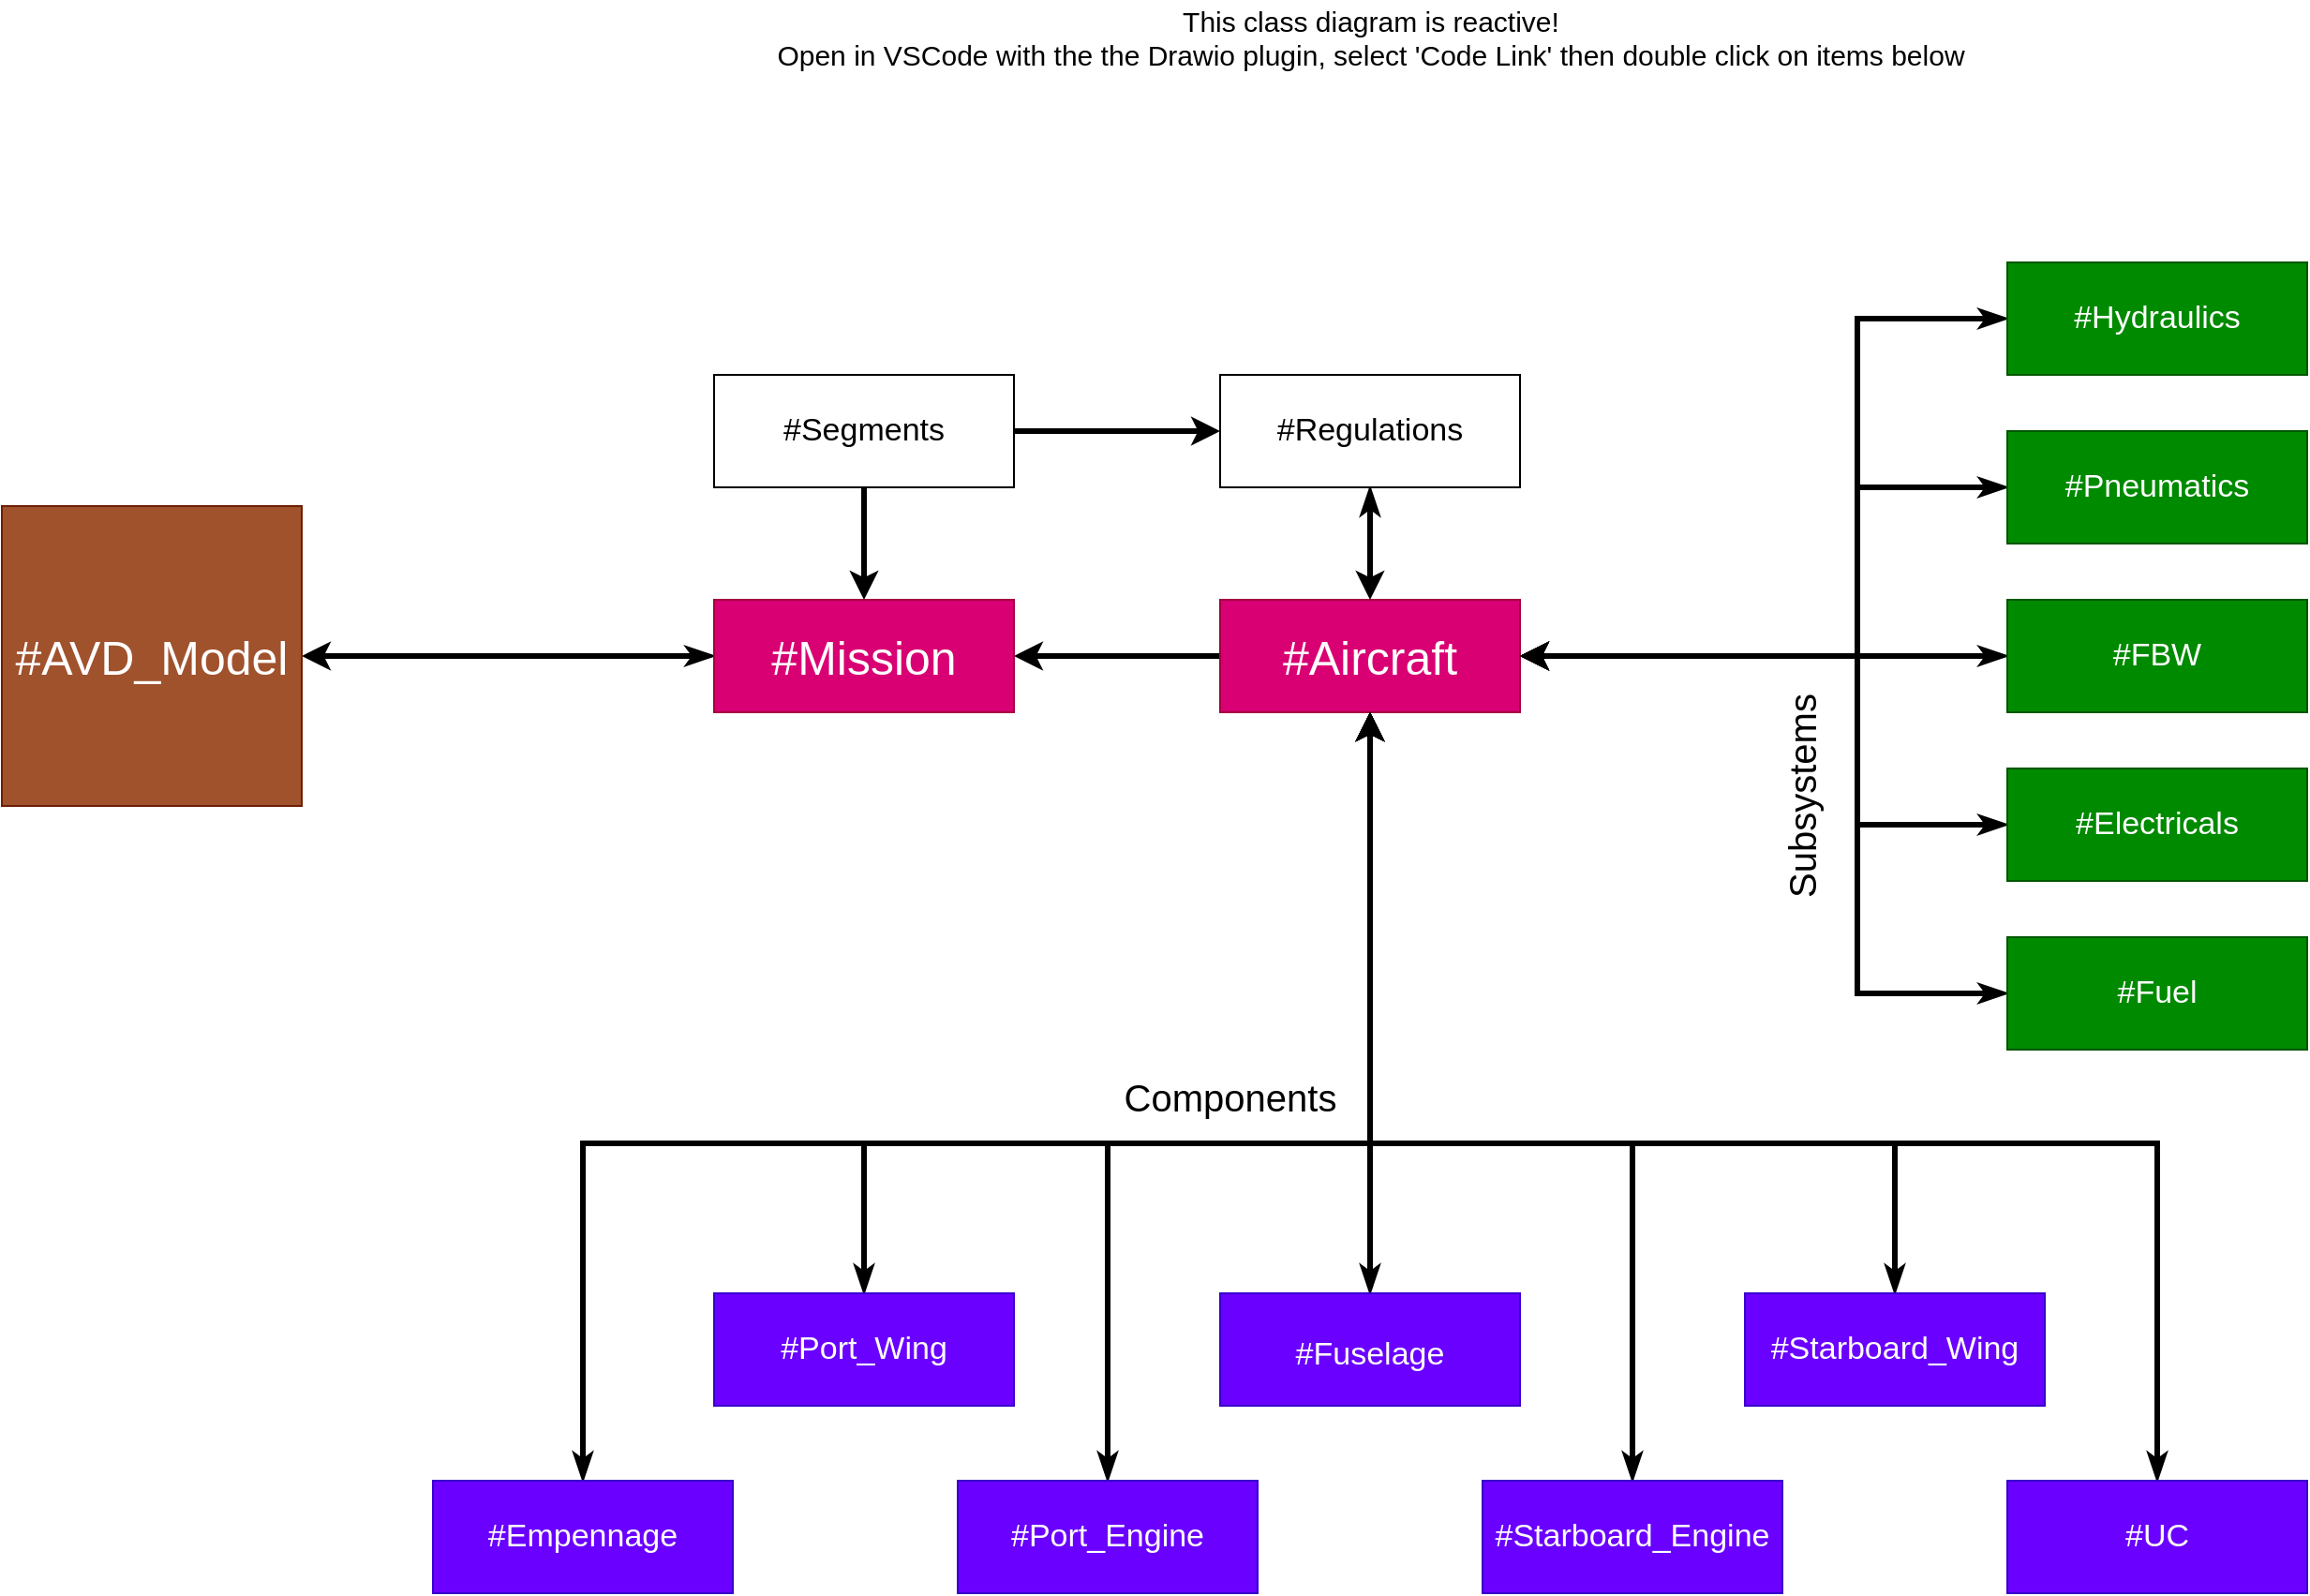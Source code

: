 <mxfile>
    <diagram id="kCiUBcg4THfwcubQhVI1" name="Page-1">
        <mxGraphModel dx="1541" dy="1029" grid="1" gridSize="10" guides="1" tooltips="1" connect="1" arrows="1" fold="1" page="1" pageScale="1" pageWidth="3300" pageHeight="2339" math="0" shadow="0">
            <root>
                <mxCell id="0"/>
                <mxCell id="1" parent="0"/>
                <mxCell id="13" style="edgeStyle=orthogonalEdgeStyle;rounded=0;orthogonalLoop=1;jettySize=auto;html=1;entryX=1;entryY=0.5;entryDx=0;entryDy=0;strokeWidth=3;" edge="1" parent="1" source="2" target="5">
                    <mxGeometry relative="1" as="geometry"/>
                </mxCell>
                <mxCell id="2" value="#Aircraft" style="whiteSpace=wrap;html=1;fontSize=25;fillColor=#d80073;strokeColor=#A50040;fontColor=#ffffff;" parent="1" vertex="1">
                    <mxGeometry x="910" y="440" width="160" height="60" as="geometry"/>
                </mxCell>
                <mxCell id="3" value="&lt;font style=&quot;font-size: 15px&quot;&gt;This class diagram is reactive!&lt;br&gt;Open in VSCode with the the Drawio plugin, select 'Code Link' then double click on items below&lt;/font&gt;" style="text;html=1;align=center;verticalAlign=middle;resizable=0;points=[];autosize=1;strokeColor=none;" parent="1" vertex="1">
                    <mxGeometry x="665" y="120" width="650" height="40" as="geometry"/>
                </mxCell>
                <mxCell id="15" style="edgeStyle=orthogonalEdgeStyle;rounded=0;orthogonalLoop=1;jettySize=auto;html=1;startArrow=classicThin;startFill=1;strokeWidth=3;" edge="1" parent="1" source="5" target="9">
                    <mxGeometry relative="1" as="geometry"/>
                </mxCell>
                <mxCell id="5" value="#Mission" style="whiteSpace=wrap;html=1;fontSize=25;fillColor=#d80073;strokeColor=#A50040;fontColor=#ffffff;" parent="1" vertex="1">
                    <mxGeometry x="640" y="440" width="160" height="60" as="geometry"/>
                </mxCell>
                <mxCell id="14" style="edgeStyle=orthogonalEdgeStyle;rounded=0;orthogonalLoop=1;jettySize=auto;html=1;startArrow=classicThin;startFill=1;strokeWidth=3;" edge="1" parent="1" source="6" target="2">
                    <mxGeometry relative="1" as="geometry"/>
                </mxCell>
                <mxCell id="6" value="#Regulations" style="whiteSpace=wrap;html=1;fontSize=17;" parent="1" vertex="1">
                    <mxGeometry x="910" y="320" width="160" height="60" as="geometry"/>
                </mxCell>
                <mxCell id="9" value="#AVD_Model" style="whiteSpace=wrap;html=1;fontSize=25;fillColor=#a0522d;strokeColor=#6D1F00;fontColor=#ffffff;sketch=0;" parent="1" vertex="1">
                    <mxGeometry x="260" y="390" width="160" height="160" as="geometry"/>
                </mxCell>
                <mxCell id="12" style="edgeStyle=orthogonalEdgeStyle;rounded=0;orthogonalLoop=1;jettySize=auto;html=1;strokeWidth=3;" edge="1" parent="1" source="10" target="5">
                    <mxGeometry relative="1" as="geometry"/>
                </mxCell>
                <mxCell id="32" style="edgeStyle=orthogonalEdgeStyle;rounded=0;orthogonalLoop=1;jettySize=auto;html=1;fontSize=17;startArrow=none;startFill=0;strokeWidth=3;" edge="1" parent="1" source="10" target="6">
                    <mxGeometry relative="1" as="geometry"/>
                </mxCell>
                <mxCell id="10" value="#Segments" style="whiteSpace=wrap;html=1;fontSize=17;" vertex="1" parent="1">
                    <mxGeometry x="640" y="320" width="160" height="60" as="geometry"/>
                </mxCell>
                <mxCell id="22" style="edgeStyle=orthogonalEdgeStyle;rounded=0;orthogonalLoop=1;jettySize=auto;html=1;fontSize=17;startArrow=classicThin;startFill=1;strokeWidth=3;" edge="1" parent="1" source="17" target="2">
                    <mxGeometry relative="1" as="geometry"/>
                </mxCell>
                <mxCell id="17" value="&lt;font style=&quot;font-size: 17px&quot;&gt;#Fuselage&lt;/font&gt;" style="whiteSpace=wrap;html=1;fontSize=21;fillColor=#6a00ff;strokeColor=#3700CC;fontColor=#ffffff;" vertex="1" parent="1">
                    <mxGeometry x="910" y="810" width="160" height="60" as="geometry"/>
                </mxCell>
                <mxCell id="21" style="edgeStyle=orthogonalEdgeStyle;rounded=0;orthogonalLoop=1;jettySize=auto;html=1;fontSize=17;startArrow=classicThin;startFill=1;strokeWidth=3;" edge="1" parent="1" source="19" target="2">
                    <mxGeometry relative="1" as="geometry">
                        <Array as="points">
                            <mxPoint x="720" y="730"/>
                            <mxPoint x="990" y="730"/>
                        </Array>
                    </mxGeometry>
                </mxCell>
                <mxCell id="19" value="#Port_Wing" style="whiteSpace=wrap;html=1;fontSize=17;fillColor=#6a00ff;strokeColor=#3700CC;fontColor=#ffffff;" vertex="1" parent="1">
                    <mxGeometry x="640" y="810" width="160" height="60" as="geometry"/>
                </mxCell>
                <mxCell id="23" style="edgeStyle=orthogonalEdgeStyle;rounded=0;orthogonalLoop=1;jettySize=auto;html=1;fontSize=17;startArrow=classicThin;startFill=1;strokeWidth=3;" edge="1" parent="1" source="20" target="2">
                    <mxGeometry relative="1" as="geometry">
                        <Array as="points">
                            <mxPoint x="1270" y="730"/>
                            <mxPoint x="990" y="730"/>
                        </Array>
                    </mxGeometry>
                </mxCell>
                <mxCell id="20" value="#Starboard_Wing" style="whiteSpace=wrap;html=1;fontSize=17;fillColor=#6a00ff;strokeColor=#3700CC;fontColor=#ffffff;" vertex="1" parent="1">
                    <mxGeometry x="1190" y="810" width="160" height="60" as="geometry"/>
                </mxCell>
                <mxCell id="26" style="edgeStyle=orthogonalEdgeStyle;rounded=0;orthogonalLoop=1;jettySize=auto;html=1;entryX=0.5;entryY=1;entryDx=0;entryDy=0;fontSize=17;startArrow=classicThin;startFill=1;exitX=0.5;exitY=0;exitDx=0;exitDy=0;strokeWidth=3;" edge="1" parent="1" source="24" target="2">
                    <mxGeometry relative="1" as="geometry">
                        <Array as="points">
                            <mxPoint x="850" y="730"/>
                            <mxPoint x="990" y="730"/>
                        </Array>
                    </mxGeometry>
                </mxCell>
                <mxCell id="24" value="#Port_Engine" style="whiteSpace=wrap;html=1;fontSize=17;fillColor=#6a00ff;strokeColor=#3700CC;fontColor=#ffffff;" vertex="1" parent="1">
                    <mxGeometry x="770" y="910" width="160" height="60" as="geometry"/>
                </mxCell>
                <mxCell id="27" style="edgeStyle=orthogonalEdgeStyle;rounded=0;orthogonalLoop=1;jettySize=auto;html=1;fontSize=17;startArrow=classicThin;startFill=1;strokeWidth=3;" edge="1" parent="1" source="25" target="2">
                    <mxGeometry relative="1" as="geometry">
                        <Array as="points">
                            <mxPoint x="1130" y="730"/>
                            <mxPoint x="990" y="730"/>
                        </Array>
                    </mxGeometry>
                </mxCell>
                <mxCell id="25" value="#Starboard_Engine" style="whiteSpace=wrap;html=1;fontSize=17;fillColor=#6a00ff;strokeColor=#3700CC;fontColor=#ffffff;" vertex="1" parent="1">
                    <mxGeometry x="1050" y="910" width="160" height="60" as="geometry"/>
                </mxCell>
                <mxCell id="30" style="edgeStyle=orthogonalEdgeStyle;rounded=0;orthogonalLoop=1;jettySize=auto;html=1;fontSize=17;startArrow=classicThin;startFill=1;exitX=0.5;exitY=0;exitDx=0;exitDy=0;strokeWidth=3;" edge="1" parent="1" source="28" target="2">
                    <mxGeometry relative="1" as="geometry">
                        <Array as="points">
                            <mxPoint x="570" y="730"/>
                            <mxPoint x="990" y="730"/>
                        </Array>
                    </mxGeometry>
                </mxCell>
                <mxCell id="28" value="#Empennage" style="whiteSpace=wrap;html=1;fontSize=17;fillColor=#6a00ff;strokeColor=#3700CC;fontColor=#ffffff;" vertex="1" parent="1">
                    <mxGeometry x="490" y="910" width="160" height="60" as="geometry"/>
                </mxCell>
                <mxCell id="31" style="edgeStyle=orthogonalEdgeStyle;rounded=0;orthogonalLoop=1;jettySize=auto;html=1;entryX=0.5;entryY=1;entryDx=0;entryDy=0;fontSize=17;startArrow=classicThin;startFill=1;exitX=0.5;exitY=0;exitDx=0;exitDy=0;strokeWidth=3;" edge="1" parent="1" source="29" target="2">
                    <mxGeometry relative="1" as="geometry">
                        <Array as="points">
                            <mxPoint x="1410" y="730"/>
                            <mxPoint x="990" y="730"/>
                        </Array>
                    </mxGeometry>
                </mxCell>
                <mxCell id="29" value="#UC" style="whiteSpace=wrap;html=1;fontSize=17;fillColor=#6a00ff;strokeColor=#3700CC;fontColor=#ffffff;" vertex="1" parent="1">
                    <mxGeometry x="1330" y="910" width="160" height="60" as="geometry"/>
                </mxCell>
                <mxCell id="44" style="edgeStyle=orthogonalEdgeStyle;rounded=0;orthogonalLoop=1;jettySize=auto;html=1;entryX=1;entryY=0.5;entryDx=0;entryDy=0;fontSize=20;startArrow=classicThin;startFill=1;strokeWidth=3;" edge="1" parent="1" source="33" target="2">
                    <mxGeometry relative="1" as="geometry">
                        <Array as="points">
                            <mxPoint x="1250" y="380"/>
                            <mxPoint x="1250" y="470"/>
                        </Array>
                    </mxGeometry>
                </mxCell>
                <mxCell id="33" value="#Pneumatics" style="whiteSpace=wrap;html=1;fontSize=17;fillColor=#008a00;strokeColor=#005700;fontColor=#ffffff;" vertex="1" parent="1">
                    <mxGeometry x="1330" y="350" width="160" height="60" as="geometry"/>
                </mxCell>
                <mxCell id="41" style="edgeStyle=orthogonalEdgeStyle;rounded=0;orthogonalLoop=1;jettySize=auto;html=1;entryX=1;entryY=0.5;entryDx=0;entryDy=0;fontSize=20;startArrow=classicThin;startFill=1;strokeWidth=3;" edge="1" parent="1" source="34" target="2">
                    <mxGeometry relative="1" as="geometry"/>
                </mxCell>
                <mxCell id="34" value="#FBW" style="whiteSpace=wrap;html=1;fontSize=17;fillColor=#008a00;strokeColor=#005700;fontColor=#ffffff;" vertex="1" parent="1">
                    <mxGeometry x="1330" y="440" width="160" height="60" as="geometry"/>
                </mxCell>
                <mxCell id="45" style="edgeStyle=orthogonalEdgeStyle;rounded=0;orthogonalLoop=1;jettySize=auto;html=1;entryX=1;entryY=0.5;entryDx=0;entryDy=0;fontSize=20;startArrow=classicThin;startFill=1;strokeWidth=3;" edge="1" parent="1" source="35" target="2">
                    <mxGeometry relative="1" as="geometry">
                        <Array as="points">
                            <mxPoint x="1250" y="290"/>
                            <mxPoint x="1250" y="470"/>
                        </Array>
                    </mxGeometry>
                </mxCell>
                <mxCell id="35" value="#Hydraulics" style="whiteSpace=wrap;html=1;fontSize=17;fillColor=#008a00;strokeColor=#005700;fontColor=#ffffff;" vertex="1" parent="1">
                    <mxGeometry x="1330" y="260" width="160" height="60" as="geometry"/>
                </mxCell>
                <mxCell id="40" style="edgeStyle=orthogonalEdgeStyle;rounded=0;orthogonalLoop=1;jettySize=auto;html=1;entryX=1;entryY=0.5;entryDx=0;entryDy=0;fontSize=20;startArrow=classicThin;startFill=1;strokeWidth=3;" edge="1" parent="1" source="36" target="2">
                    <mxGeometry relative="1" as="geometry">
                        <Array as="points">
                            <mxPoint x="1250" y="560"/>
                            <mxPoint x="1250" y="470"/>
                        </Array>
                    </mxGeometry>
                </mxCell>
                <mxCell id="36" value="#Electricals" style="whiteSpace=wrap;html=1;fontSize=17;fillColor=#008a00;strokeColor=#005700;fontColor=#ffffff;" vertex="1" parent="1">
                    <mxGeometry x="1330" y="530" width="160" height="60" as="geometry"/>
                </mxCell>
                <mxCell id="37" value="Components" style="text;html=1;align=center;verticalAlign=middle;resizable=0;points=[];autosize=1;strokeColor=none;fontSize=20;" vertex="1" parent="1">
                    <mxGeometry x="850" y="690" width="130" height="30" as="geometry"/>
                </mxCell>
                <mxCell id="39" style="edgeStyle=orthogonalEdgeStyle;rounded=0;orthogonalLoop=1;jettySize=auto;html=1;entryX=1;entryY=0.5;entryDx=0;entryDy=0;fontSize=20;startArrow=classicThin;startFill=1;strokeWidth=3;" edge="1" parent="1" source="38" target="2">
                    <mxGeometry relative="1" as="geometry">
                        <Array as="points">
                            <mxPoint x="1250" y="650"/>
                            <mxPoint x="1250" y="470"/>
                        </Array>
                    </mxGeometry>
                </mxCell>
                <mxCell id="38" value="#Fuel" style="whiteSpace=wrap;html=1;fontSize=17;fillColor=#008a00;strokeColor=#005700;fontColor=#ffffff;" vertex="1" parent="1">
                    <mxGeometry x="1330" y="620" width="160" height="60" as="geometry"/>
                </mxCell>
                <mxCell id="46" value="Subsystems" style="text;html=1;align=center;verticalAlign=middle;resizable=0;points=[];autosize=1;strokeColor=none;fontSize=20;rotation=-90;" vertex="1" parent="1">
                    <mxGeometry x="1160" y="530" width="120" height="30" as="geometry"/>
                </mxCell>
            </root>
        </mxGraphModel>
    </diagram>
</mxfile>